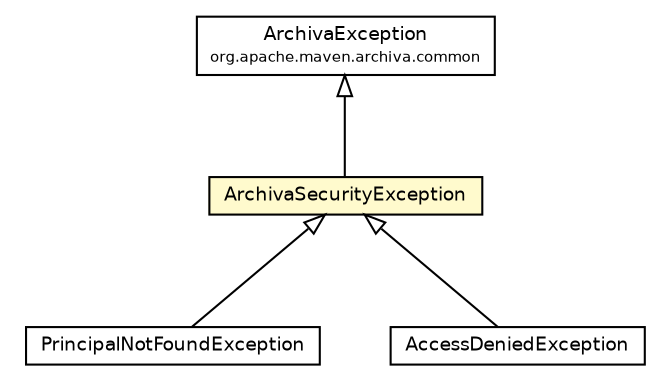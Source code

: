 #!/usr/local/bin/dot
#
# Class diagram 
# Generated by UmlGraph version 4.6 (http://www.spinellis.gr/sw/umlgraph)
#

digraph G {
	edge [fontname="Helvetica",fontsize=10,labelfontname="Helvetica",labelfontsize=10];
	node [fontname="Helvetica",fontsize=10,shape=plaintext];
	// org.apache.maven.archiva.common.ArchivaException
	c152944 [label=<<table border="0" cellborder="1" cellspacing="0" cellpadding="2" port="p" href="../common/ArchivaException.html">
		<tr><td><table border="0" cellspacing="0" cellpadding="1">
			<tr><td> ArchivaException </td></tr>
			<tr><td><font point-size="7.0"> org.apache.maven.archiva.common </font></td></tr>
		</table></td></tr>
		</table>>, fontname="Helvetica", fontcolor="black", fontsize=9.0];
	// org.apache.maven.archiva.security.PrincipalNotFoundException
	c153272 [label=<<table border="0" cellborder="1" cellspacing="0" cellpadding="2" port="p" href="./PrincipalNotFoundException.html">
		<tr><td><table border="0" cellspacing="0" cellpadding="1">
			<tr><td> PrincipalNotFoundException </td></tr>
		</table></td></tr>
		</table>>, fontname="Helvetica", fontcolor="black", fontsize=9.0];
	// org.apache.maven.archiva.security.ArchivaSecurityException
	c153277 [label=<<table border="0" cellborder="1" cellspacing="0" cellpadding="2" port="p" bgcolor="lemonChiffon" href="./ArchivaSecurityException.html">
		<tr><td><table border="0" cellspacing="0" cellpadding="1">
			<tr><td> ArchivaSecurityException </td></tr>
		</table></td></tr>
		</table>>, fontname="Helvetica", fontcolor="black", fontsize=9.0];
	// org.apache.maven.archiva.security.AccessDeniedException
	c153279 [label=<<table border="0" cellborder="1" cellspacing="0" cellpadding="2" port="p" href="./AccessDeniedException.html">
		<tr><td><table border="0" cellspacing="0" cellpadding="1">
			<tr><td> AccessDeniedException </td></tr>
		</table></td></tr>
		</table>>, fontname="Helvetica", fontcolor="black", fontsize=9.0];
	//org.apache.maven.archiva.security.PrincipalNotFoundException extends org.apache.maven.archiva.security.ArchivaSecurityException
	c153277:p -> c153272:p [dir=back,arrowtail=empty];
	//org.apache.maven.archiva.security.ArchivaSecurityException extends org.apache.maven.archiva.common.ArchivaException
	c152944:p -> c153277:p [dir=back,arrowtail=empty];
	//org.apache.maven.archiva.security.AccessDeniedException extends org.apache.maven.archiva.security.ArchivaSecurityException
	c153277:p -> c153279:p [dir=back,arrowtail=empty];
}

